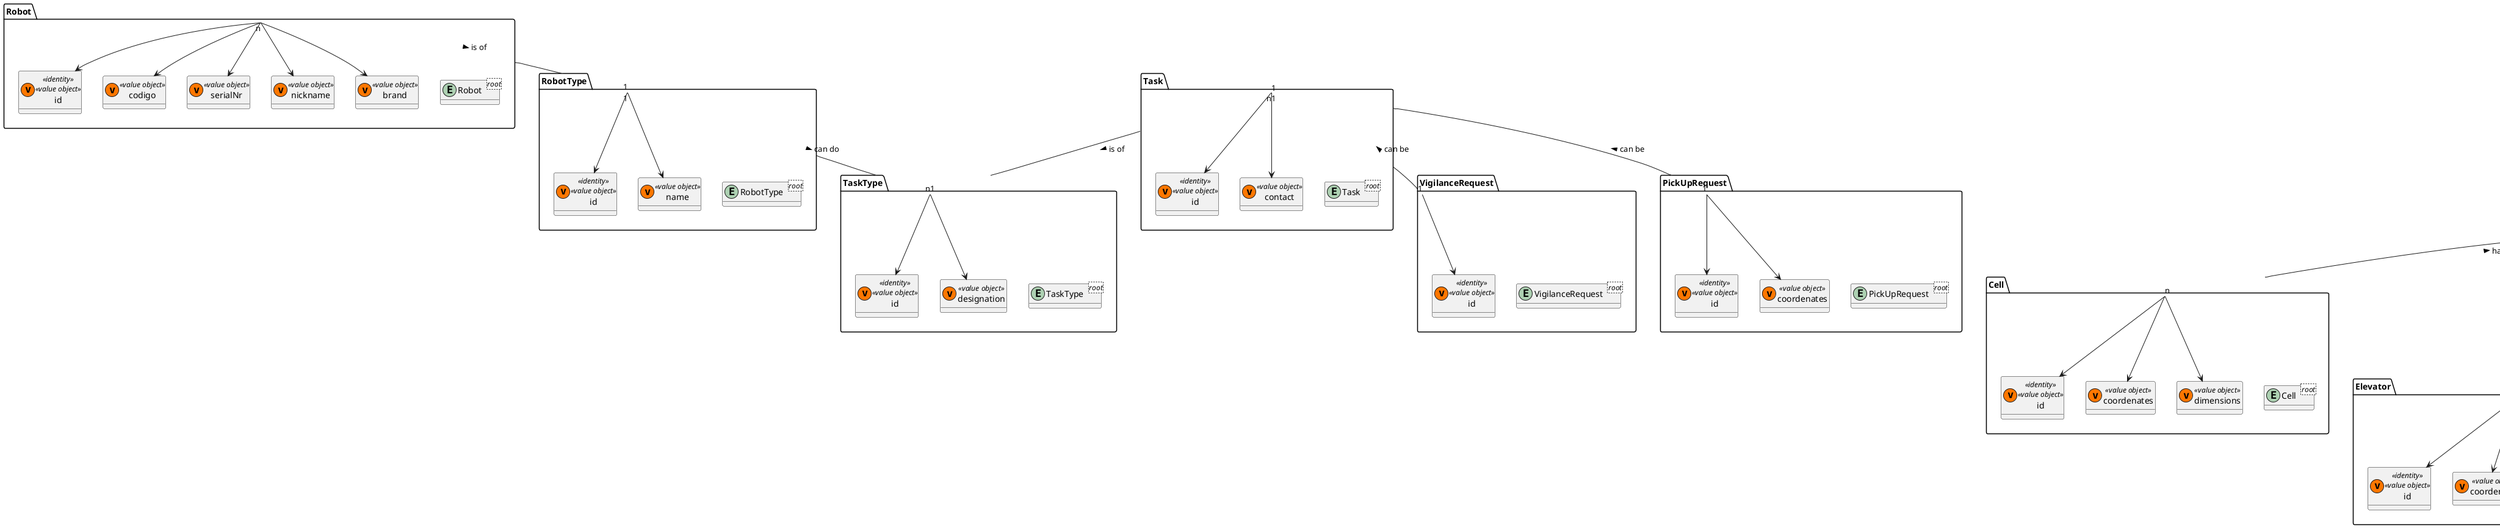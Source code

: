 @startuml

hide methods

package Robot {
entity Robot <root> {
}
    class "id" as ID1 <<(v,#FF7700) identity>> <<(v,#FF7700) value object>>{}
    class "codigo" as codigo <<(v,#FF7700) value object>>{}
    class "serialNr" as serialNr <<(v,#FF7700) value object>>{}
    class "nickname" as nickname <<(v,#FF7700) value object>>{}
    class "brand" as brand <<(v,#FF7700) value object>>{}
}

package RobotType {
entity RobotType <root> {
}
    class "id" as ID2 <<(v,#FF7700) identity>> <<(v,#FF7700) value object>>{}
    class "name" as name1 <<(v,#FF7700) value object>>{}
}

package TaskType {
    entity TaskType <root> {
}
    class "id" as ID3 <<(v,#FF7700) identity>> <<(v,#FF7700) value object>>{}
    class "designation" as designation1 <<(v,#FF7700) value object>>{}
}

package Task {
entity Task <root>  {
}
    class "id" as ID4 <<(v,#FF7700) identity>> <<(v,#FF7700) value object>>{}
    class "contact" as contact <<(v,#FF7700) value object>>{}
}

package VigilanceRequest {
entity VigilanceRequest <root> {
}
    class "id" as ID5 <<(v,#FF7700) identity>> <<(v,#FF7700) value object>>{}
}

package PickUpRequest {
entity PickUpRequest <root> {
}
    class "id" as ID6 <<(v,#FF7700) identity>> <<(v,#FF7700) value object>>{}
    class "coordenates" as coordenates1 <<(v,#FF7700) value object>>{}
}

package Building {
entity Building <root> {
}
    class "id" as ID7 <<(v,#FF7700) identity>> <<(v,#FF7700) value object>>{}
    class "designation" as designation <<(v,#FF7700) value object>>{}
    class "name" as name2 <<(v,#FF7700) value object>>{}
    class "dimensions" as dimensions1 <<(v,#FF7700) value object>>{}
}

package Floor {
entity Floor <root> {
}
    class "id" as ID8 <<(v,#FF7700) identity>> <<(v,#FF7700) value object>>{}
    class "designation" as designation3 <<(v,#FF7700) value object>>{}
}

package Cell {
entity Cell <root> {
}
    class "id" as ID9 <<(v,#FF7700) identity>> <<(v,#FF7700) value object>>{}
    class "coordenates" as coordenates2 <<(v,#FF7700) value object>>{}
    class "dimensions" as dimensions2 <<(v,#FF7700) value object>>{}
}

package Elevator {
entity Elevator <root> {
}
    class "id" as ID10 <<(v,#FF7700) identity>> <<(v,#FF7700) value object>>{}
    class "coordenates" as coordenates3 <<(v,#FF7700) value object>>{}
}

package Room {
entity Room <root> {
}
    class "id" as ID11 <<(v,#FF7700) identity>> <<(v,#FF7700) value object>>{}
    class "designation" as designation4 <<(v,#FF7700) value object>>{}
    class "name" as name3 <<(v,#FF7700) value object>>{}
    class "dimensions" as dimensions3 <<(v,#FF7700) value object>>{}
}

package Wall {
entity Wall <root> {
}
    class "id" as ID12 <<(v,#FF7700) identity>> <<(v,#FF7700) value object>>{}
    class "orientation" as orientation1 <<(v,#FF7700) value object>>{}
    class "dimensions" as dimensions4 <<(v,#FF7700) value object>>{}
}

package Door {
entity Door <root> {
}
    class "id" as ID13 <<(v,#FF7700) identity>> <<(v,#FF7700) value object>>{}
    class "orientation" as orientation2 <<(v,#FF7700) value object>>{}
    class "coordenates" as coordenates4 <<(v,#FF7700) value object>>{}
}

package CategoryRoom {
entity CategoryRoom <root>{
}
    class "id" as ID14 <<(v,#FF7700) identity>> <<(v,#FF7700) value object>>{}
    class "name" as name4 <<(v,#FF7700) value object>>{}
    class "designation" as designation5 <<(v,#FF7700) value object>>{}
}

package Passageway {
entity Passageway <root> {
}
    class "id" as ID15 <<(v,#FF7700) identity>> <<(v,#FF7700) value object>>{}
    class "localization" as localization <<(v,#FF7700) value object>>{}
}




Robot "n" -- "1" RobotType : is of >
RobotType "1" -- "n" TaskType : can do >
Task "n" -- "1" TaskType : is of >
Task "1" -- "1" VigilanceRequest : can be <
Task "1" -- "1" PickUpRequest : can be <
Floor "n" -- "1" Building : has >
Room "n" -- "1" Floor : has >
Wall "n" -- "1" Room : has >
Room "1" -- "n" Door : has <
Floor "1" -- "n" Cell : has <
Room "1" -- "1" CategoryRoom : is of >
Building "1" -- "n" Elevator : has <
Building "1" -- "n" Passageway : has <
Floor "1" -- "n" Elevator : has <
Floor "1" -- "n" Passageway : has <


Robot --> ID1
Robot --> codigo
Robot --> serialNr
Robot --> nickname
Robot --> brand

RobotType --> ID2
RobotType --> name1

TaskType --> ID3
TaskType --> designation1

Task --> ID4
Task --> contact

VigilanceRequest --> ID5

PickUpRequest --> ID6
PickUpRequest --> coordenates1

Building --> ID7
Building --> designation
Building --> name2
Building --> dimensions1

Floor --> ID8
Floor --> designation3

Cell --> ID9
Cell --> coordenates2
Cell --> dimensions2

Elevator --> ID10
Elevator --> coordenates3

Room --> ID11
Room --> designation4
Room --> name3
Room --> dimensions3

Wall --> ID12
Wall --> orientation1
Wall --> dimensions4

Door --> ID13
Door --> orientation2
Door --> coordenates4

CategoryRoom --> ID14
CategoryRoom --> name4
CategoryRoom --> designation5

Passageway --> ID15
Passageway --> localization



@enduml
